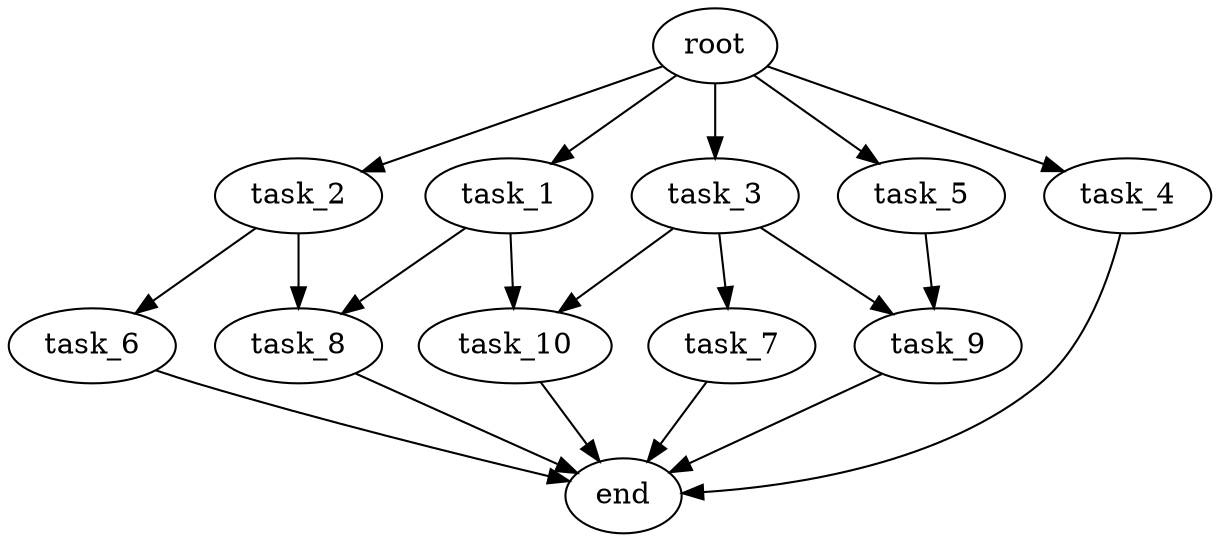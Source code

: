 digraph G {
  root [size="0.000000e+00"];
  task_1 [size="9.416128e+10"];
  task_2 [size="1.542788e+10"];
  task_3 [size="6.587670e+10"];
  task_4 [size="7.206607e+10"];
  task_5 [size="6.051784e+10"];
  task_6 [size="8.425458e+10"];
  task_7 [size="5.636617e+10"];
  task_8 [size="8.252537e+10"];
  task_9 [size="2.847065e+09"];
  task_10 [size="4.555726e+09"];
  end [size="0.000000e+00"];

  root -> task_1 [size="1.000000e-12"];
  root -> task_2 [size="1.000000e-12"];
  root -> task_3 [size="1.000000e-12"];
  root -> task_4 [size="1.000000e-12"];
  root -> task_5 [size="1.000000e-12"];
  task_1 -> task_8 [size="4.126269e+08"];
  task_1 -> task_10 [size="2.277863e+07"];
  task_2 -> task_6 [size="8.425458e+08"];
  task_2 -> task_8 [size="4.126269e+08"];
  task_3 -> task_7 [size="5.636617e+08"];
  task_3 -> task_9 [size="1.423533e+07"];
  task_3 -> task_10 [size="2.277863e+07"];
  task_4 -> end [size="1.000000e-12"];
  task_5 -> task_9 [size="1.423533e+07"];
  task_6 -> end [size="1.000000e-12"];
  task_7 -> end [size="1.000000e-12"];
  task_8 -> end [size="1.000000e-12"];
  task_9 -> end [size="1.000000e-12"];
  task_10 -> end [size="1.000000e-12"];
}
